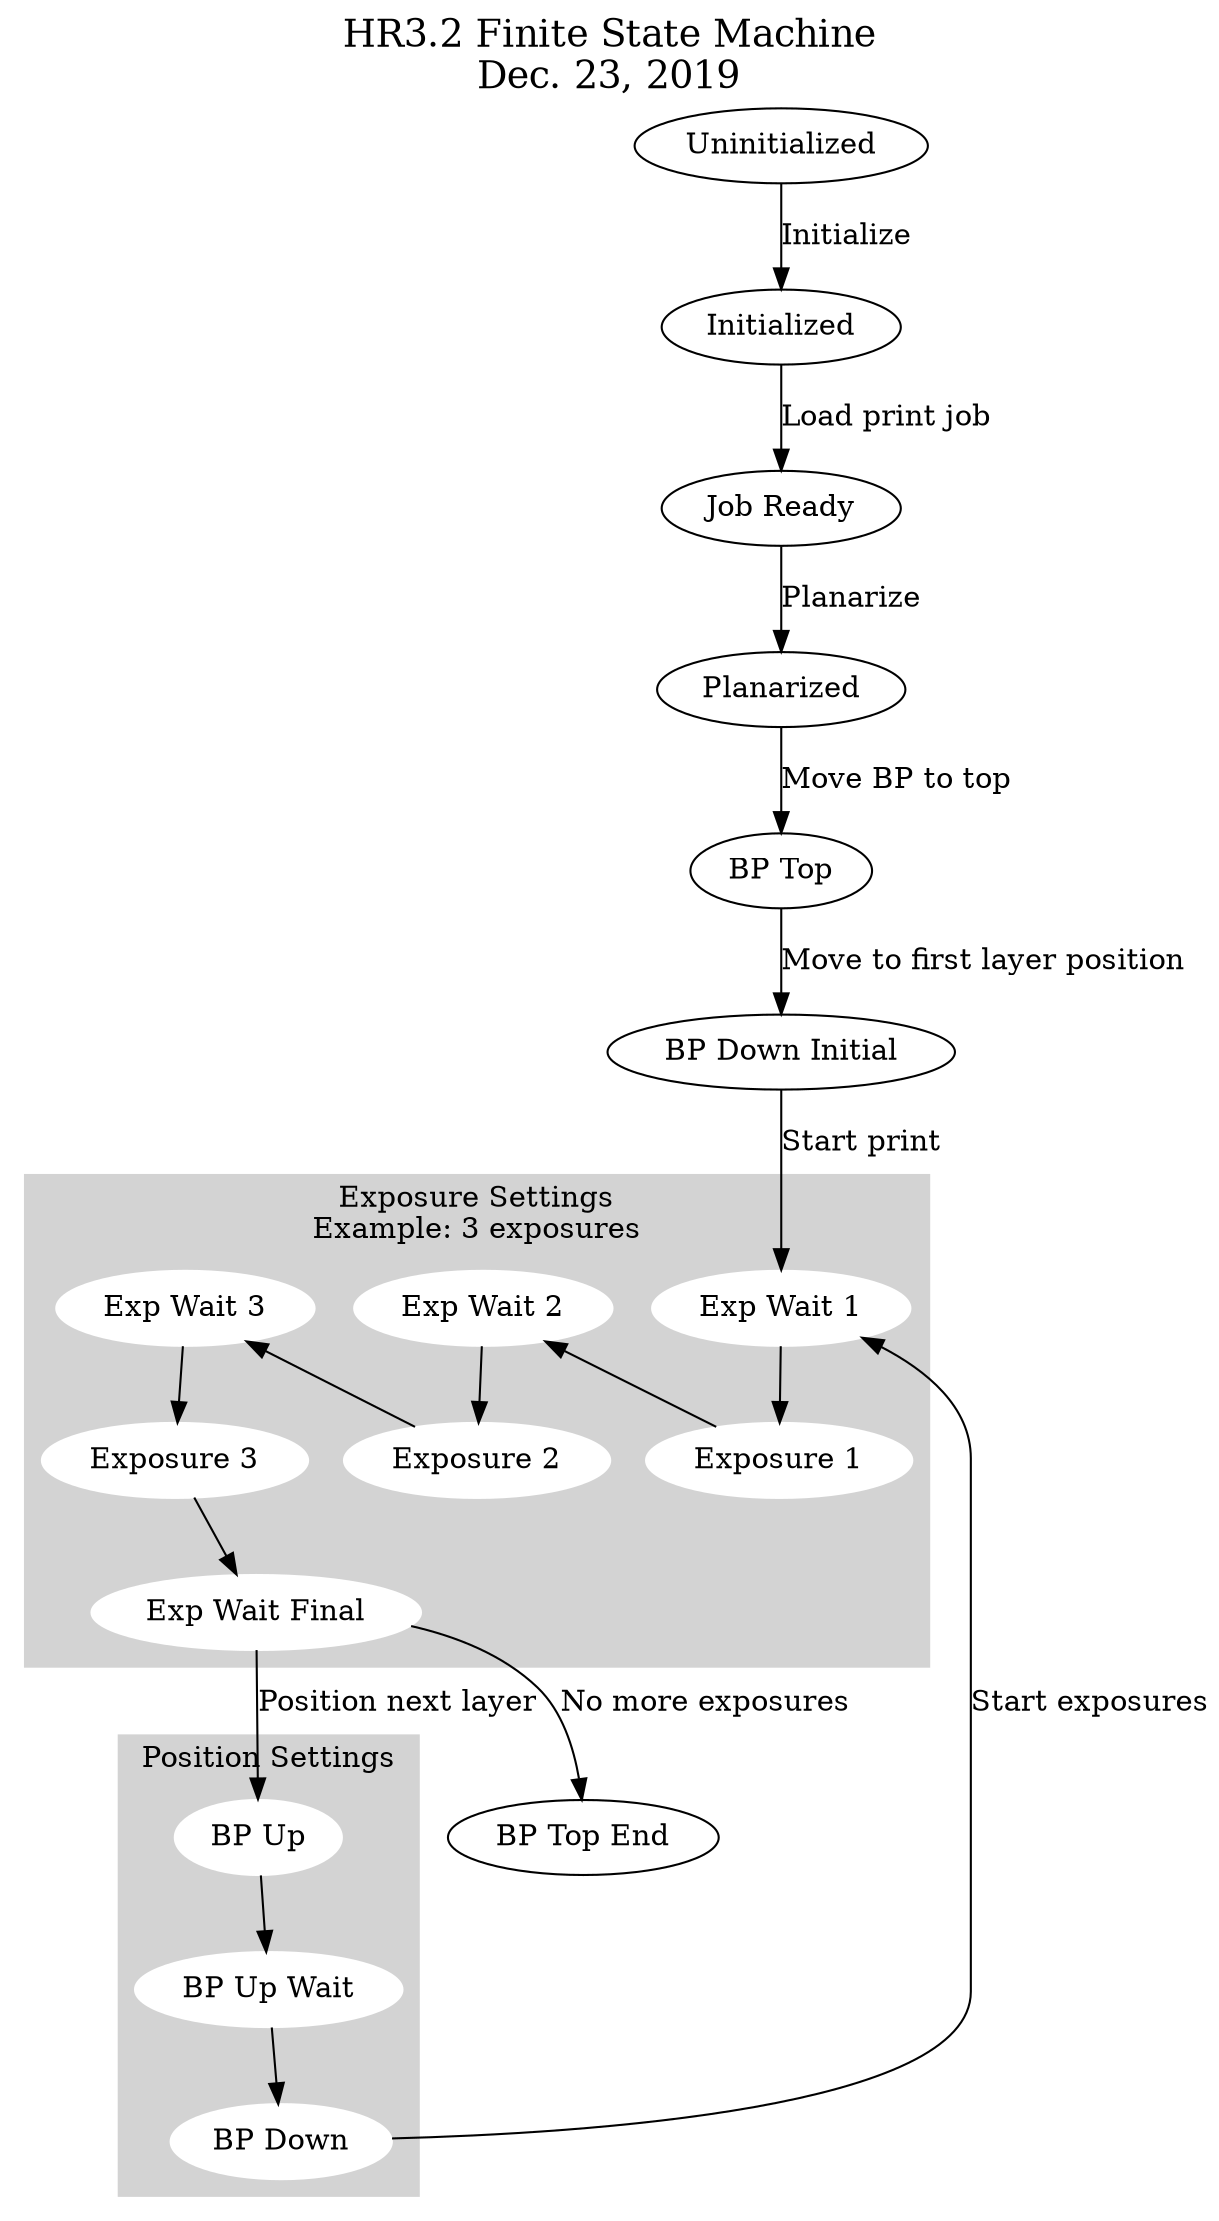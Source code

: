 digraph finite_state_machine {
	//rankdir=TB;  //left to right
	//size="5,12"
	//rankdir=LR;  //left to right
	//size="12,5"
    //B bottom  T top  L left R right

    subgraph cluster_exposures {
        style=filled;
        color=lightgrey;
        node [style=filled,color=white];
        "Exp Wait 1" -> "Exposure 1" -> "Exp Wait 2" -> "Exposure 2" -> "Exp Wait 3" -> "Exposure 3" -> "Exp Wait Final";
        label = "Exposure Settings\nExample: 3 exposures";
        {rank = same; "Exp Wait 1"; "Exp Wait 2"; "Exp Wait 3";}
    }

    subgraph cluster_position {
        style=filled;
        color=lightgrey;
        node [style=filled,color=white];
        "BP Up" -> "BP Up Wait" -> "BP Down"
        label = "Position Settings";
    }

	Uninitialized -> Initialized [ label = "Initialize" ];
	Initialized -> "Job Ready" [ label = "Load print job" ];
	"Job Ready" -> Planarized [ label = "Planarize" ];
	Planarized -> "BP Top" [ label = "Move BP to top" ];
	"BP Top" -> "BP Down Initial" [ label = "Move to first layer position" ];
	"BP Down Initial" -> "Exp Wait 1" [ label = "Start print" ];
	// "BP Up" -> "BP Down" [ label = "Move BP down" ];
	// "BP Up" -> "BP Up Wait" [ label = "Wait" ];
	// "BP Up Wait" -> "BP Down" [ label = "Move BP down" ];
	"BP Down" -> "Exp Wait 1" [ label = "Start exposures" ];
	"Exp Wait Final" -> "BP Up" [ label = "Position next layer" ];
	"Exp Wait Final" -> "BP Top End" [ label = "No more exposures" ];

    overlap=false;
    labelloc=top;
    label="HR3.2 Finite State Machine\nDec. 23, 2019";
    fontsize=18;
}